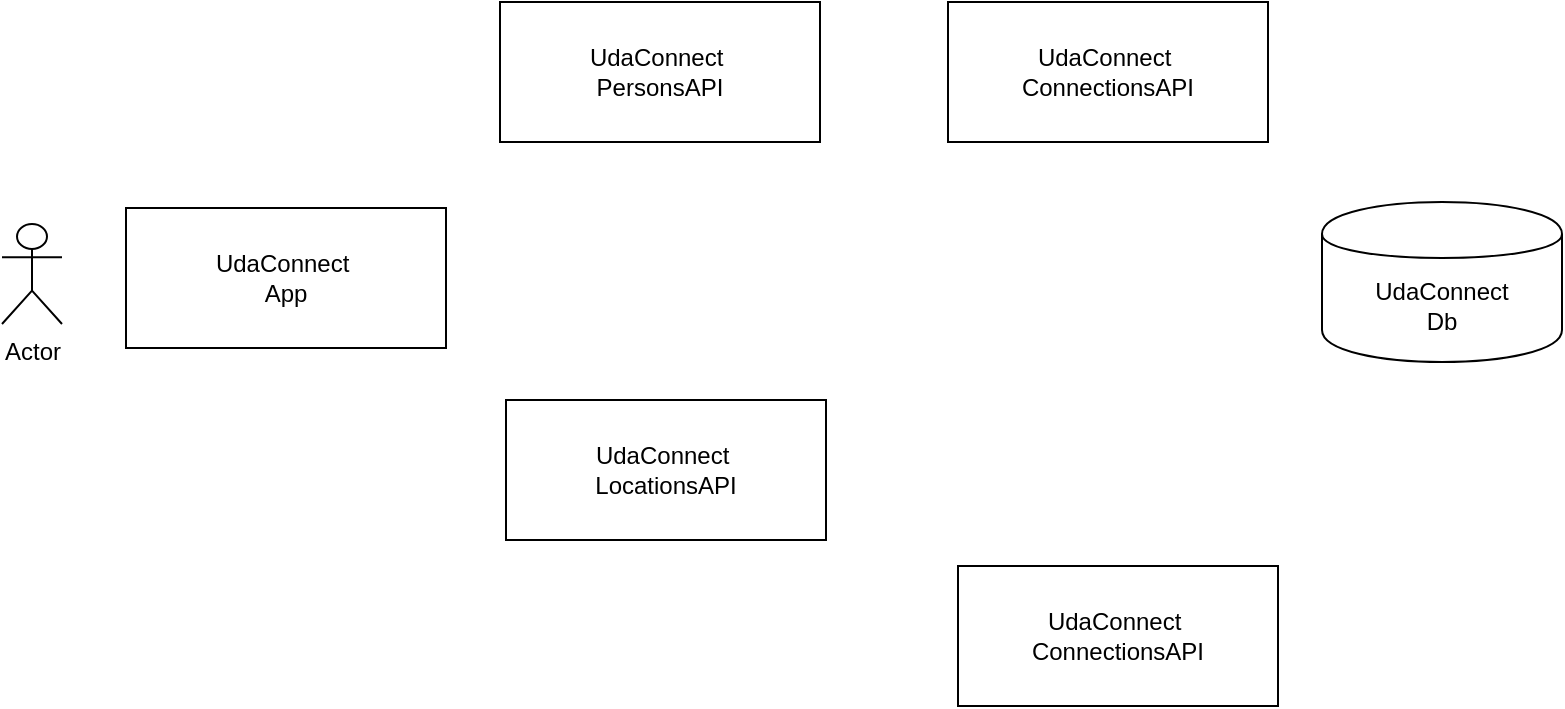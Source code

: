 <mxfile>
    <diagram id="a-HLDGDquTCTLuRksebm" name="Page-1">
        <mxGraphModel dx="1126" dy="520" grid="1" gridSize="10" guides="1" tooltips="1" connect="1" arrows="1" fold="1" page="1" pageScale="1" pageWidth="850" pageHeight="1100" math="0" shadow="0">
            <root>
                <mxCell id="0"/>
                <mxCell id="1" parent="0"/>
                <object label="Actor" id="5">
                    <mxCell style="shape=umlActor;verticalLabelPosition=bottom;verticalAlign=top;html=1;outlineConnect=0;" vertex="1" parent="1">
                        <mxGeometry x="28" y="350" width="30" height="50" as="geometry"/>
                    </mxCell>
                </object>
                <mxCell id="7" value="UdaConnect&amp;nbsp;&lt;br&gt;PersonsAPI" style="whiteSpace=wrap;html=1;" vertex="1" parent="1">
                    <mxGeometry x="277" y="239" width="160" height="70" as="geometry"/>
                </mxCell>
                <mxCell id="8" value="UdaConnect&amp;nbsp;&lt;br&gt;LocationsAPI" style="whiteSpace=wrap;html=1;" vertex="1" parent="1">
                    <mxGeometry x="280" y="438" width="160" height="70" as="geometry"/>
                </mxCell>
                <mxCell id="9" value="UdaConnect&amp;nbsp;&lt;br&gt;ConnectionsAPI" style="whiteSpace=wrap;html=1;" vertex="1" parent="1">
                    <mxGeometry x="501" y="239" width="160" height="70" as="geometry"/>
                </mxCell>
                <mxCell id="11" value="UdaConnect&amp;nbsp;&lt;br&gt;App" style="whiteSpace=wrap;html=1;" vertex="1" parent="1">
                    <mxGeometry x="90" y="342" width="160" height="70" as="geometry"/>
                </mxCell>
                <mxCell id="12" value="UdaConnect&lt;br&gt;Db" style="shape=cylinder;whiteSpace=wrap;html=1;boundedLbl=1;backgroundOutline=1;" vertex="1" parent="1">
                    <mxGeometry x="688" y="339" width="120" height="80" as="geometry"/>
                </mxCell>
                <mxCell id="13" value="UdaConnect&amp;nbsp;&lt;br&gt;ConnectionsAPI" style="whiteSpace=wrap;html=1;" vertex="1" parent="1">
                    <mxGeometry x="506" y="521" width="160" height="70" as="geometry"/>
                </mxCell>
            </root>
        </mxGraphModel>
    </diagram>
</mxfile>